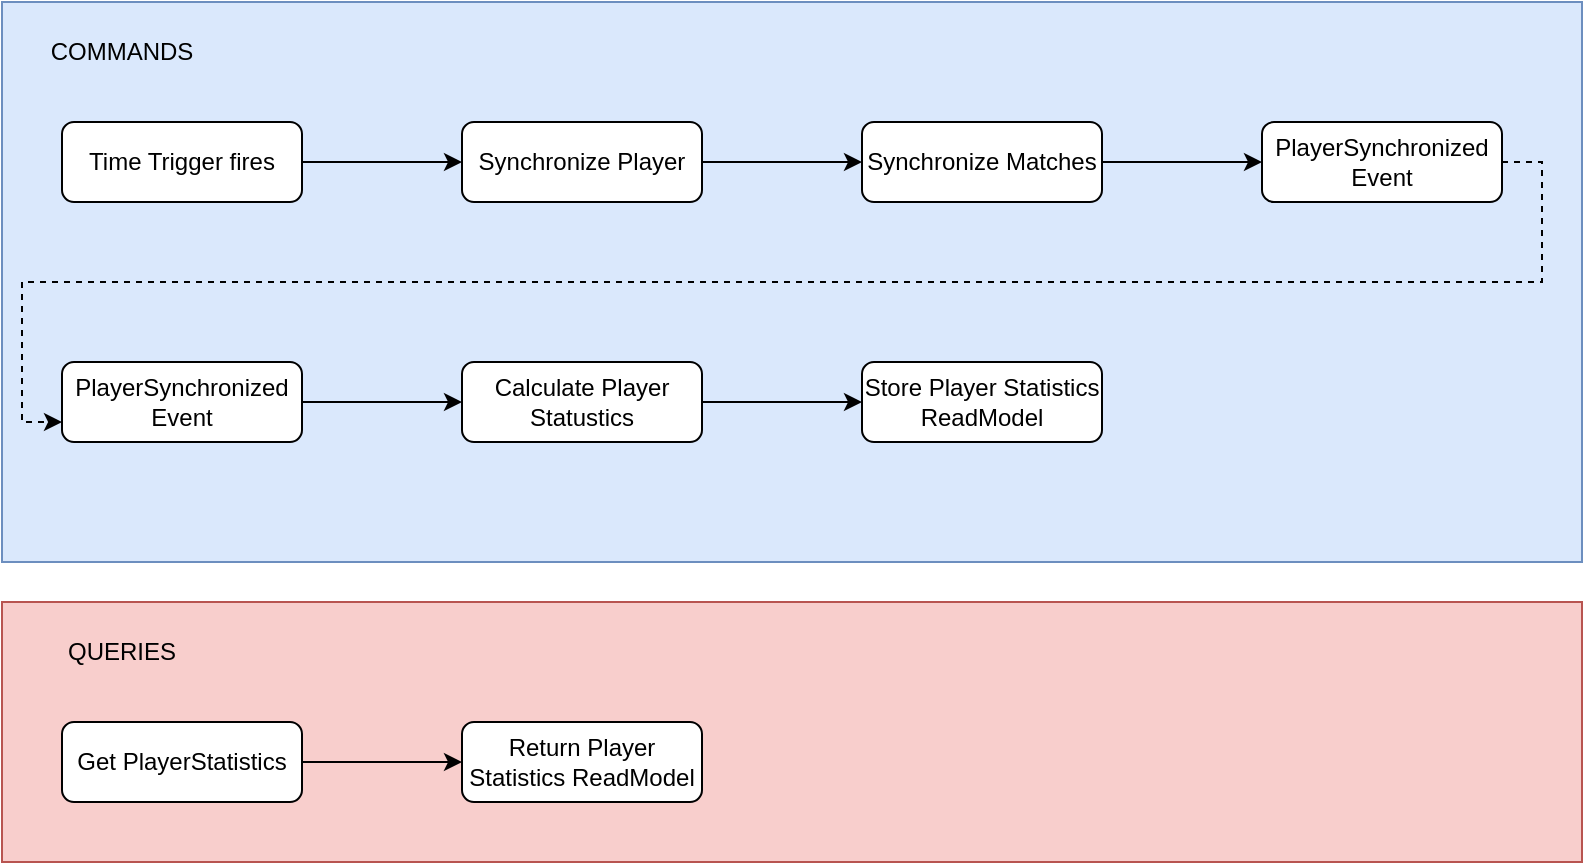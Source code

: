 <mxfile version="17.4.5" type="device"><diagram id="C5RBs43oDa-KdzZeNtuy" name="Page-1"><mxGraphModel dx="1422" dy="762" grid="1" gridSize="10" guides="1" tooltips="1" connect="1" arrows="1" fold="1" page="1" pageScale="1" pageWidth="827" pageHeight="1169" math="0" shadow="0"><root><mxCell id="WIyWlLk6GJQsqaUBKTNV-0"/><mxCell id="WIyWlLk6GJQsqaUBKTNV-1" parent="WIyWlLk6GJQsqaUBKTNV-0"/><mxCell id="DCtP26gXprQj0UTu2QdD-16" value="" style="rounded=0;whiteSpace=wrap;html=1;fillColor=#dae8fc;strokeColor=#6c8ebf;" vertex="1" parent="WIyWlLk6GJQsqaUBKTNV-1"><mxGeometry x="10" y="20" width="790" height="280" as="geometry"/></mxCell><mxCell id="DCtP26gXprQj0UTu2QdD-9" value="" style="edgeStyle=orthogonalEdgeStyle;rounded=0;orthogonalLoop=1;jettySize=auto;html=1;" edge="1" parent="WIyWlLk6GJQsqaUBKTNV-1" source="DCtP26gXprQj0UTu2QdD-1" target="DCtP26gXprQj0UTu2QdD-2"><mxGeometry relative="1" as="geometry"/></mxCell><mxCell id="DCtP26gXprQj0UTu2QdD-1" value="Time Trigger fires" style="rounded=1;whiteSpace=wrap;html=1;fontSize=12;glass=0;strokeWidth=1;shadow=0;" vertex="1" parent="WIyWlLk6GJQsqaUBKTNV-1"><mxGeometry x="40" y="80" width="120" height="40" as="geometry"/></mxCell><mxCell id="DCtP26gXprQj0UTu2QdD-10" value="" style="edgeStyle=orthogonalEdgeStyle;rounded=0;orthogonalLoop=1;jettySize=auto;html=1;" edge="1" parent="WIyWlLk6GJQsqaUBKTNV-1" source="DCtP26gXprQj0UTu2QdD-2" target="DCtP26gXprQj0UTu2QdD-3"><mxGeometry relative="1" as="geometry"/></mxCell><mxCell id="DCtP26gXprQj0UTu2QdD-2" value="Synchronize Player" style="rounded=1;whiteSpace=wrap;html=1;fontSize=12;glass=0;strokeWidth=1;shadow=0;" vertex="1" parent="WIyWlLk6GJQsqaUBKTNV-1"><mxGeometry x="240" y="80" width="120" height="40" as="geometry"/></mxCell><mxCell id="DCtP26gXprQj0UTu2QdD-11" value="" style="edgeStyle=orthogonalEdgeStyle;rounded=0;orthogonalLoop=1;jettySize=auto;html=1;" edge="1" parent="WIyWlLk6GJQsqaUBKTNV-1" source="DCtP26gXprQj0UTu2QdD-3" target="DCtP26gXprQj0UTu2QdD-4"><mxGeometry relative="1" as="geometry"/></mxCell><mxCell id="DCtP26gXprQj0UTu2QdD-3" value="Synchronize Matches" style="rounded=1;whiteSpace=wrap;html=1;fontSize=12;glass=0;strokeWidth=1;shadow=0;" vertex="1" parent="WIyWlLk6GJQsqaUBKTNV-1"><mxGeometry x="440" y="80" width="120" height="40" as="geometry"/></mxCell><mxCell id="DCtP26gXprQj0UTu2QdD-27" style="edgeStyle=orthogonalEdgeStyle;rounded=0;orthogonalLoop=1;jettySize=auto;html=1;entryX=0;entryY=0.75;entryDx=0;entryDy=0;dashed=1;" edge="1" parent="WIyWlLk6GJQsqaUBKTNV-1" source="DCtP26gXprQj0UTu2QdD-4" target="DCtP26gXprQj0UTu2QdD-5"><mxGeometry relative="1" as="geometry"><Array as="points"><mxPoint x="780" y="100"/><mxPoint x="780" y="160"/><mxPoint x="20" y="160"/><mxPoint x="20" y="230"/></Array></mxGeometry></mxCell><mxCell id="DCtP26gXprQj0UTu2QdD-4" value="PlayerSynchronized Event" style="rounded=1;whiteSpace=wrap;html=1;fontSize=12;glass=0;strokeWidth=1;shadow=0;" vertex="1" parent="WIyWlLk6GJQsqaUBKTNV-1"><mxGeometry x="640" y="80" width="120" height="40" as="geometry"/></mxCell><mxCell id="DCtP26gXprQj0UTu2QdD-12" value="" style="edgeStyle=orthogonalEdgeStyle;rounded=0;orthogonalLoop=1;jettySize=auto;html=1;" edge="1" parent="WIyWlLk6GJQsqaUBKTNV-1" source="DCtP26gXprQj0UTu2QdD-5" target="DCtP26gXprQj0UTu2QdD-6"><mxGeometry relative="1" as="geometry"/></mxCell><mxCell id="DCtP26gXprQj0UTu2QdD-5" value="PlayerSynchronized Event" style="rounded=1;whiteSpace=wrap;html=1;fontSize=12;glass=0;strokeWidth=1;shadow=0;" vertex="1" parent="WIyWlLk6GJQsqaUBKTNV-1"><mxGeometry x="40" y="200" width="120" height="40" as="geometry"/></mxCell><mxCell id="DCtP26gXprQj0UTu2QdD-13" value="" style="edgeStyle=orthogonalEdgeStyle;rounded=0;orthogonalLoop=1;jettySize=auto;html=1;" edge="1" parent="WIyWlLk6GJQsqaUBKTNV-1" source="DCtP26gXprQj0UTu2QdD-6" target="DCtP26gXprQj0UTu2QdD-7"><mxGeometry relative="1" as="geometry"/></mxCell><mxCell id="DCtP26gXprQj0UTu2QdD-6" value="Calculate Player Statustics" style="rounded=1;whiteSpace=wrap;html=1;fontSize=12;glass=0;strokeWidth=1;shadow=0;" vertex="1" parent="WIyWlLk6GJQsqaUBKTNV-1"><mxGeometry x="240" y="200" width="120" height="40" as="geometry"/></mxCell><mxCell id="DCtP26gXprQj0UTu2QdD-7" value="Store Player Statistics ReadModel" style="rounded=1;whiteSpace=wrap;html=1;fontSize=12;glass=0;strokeWidth=1;shadow=0;" vertex="1" parent="WIyWlLk6GJQsqaUBKTNV-1"><mxGeometry x="440" y="200" width="120" height="40" as="geometry"/></mxCell><mxCell id="DCtP26gXprQj0UTu2QdD-17" value="COMMANDS" style="text;html=1;strokeColor=none;fillColor=none;align=center;verticalAlign=middle;whiteSpace=wrap;rounded=0;" vertex="1" parent="WIyWlLk6GJQsqaUBKTNV-1"><mxGeometry x="40" y="30" width="60" height="30" as="geometry"/></mxCell><mxCell id="DCtP26gXprQj0UTu2QdD-19" value="" style="rounded=0;whiteSpace=wrap;html=1;fillColor=#f8cecc;strokeColor=#b85450;" vertex="1" parent="WIyWlLk6GJQsqaUBKTNV-1"><mxGeometry x="10" y="320" width="790" height="130" as="geometry"/></mxCell><mxCell id="DCtP26gXprQj0UTu2QdD-20" value="QUERIES" style="text;html=1;strokeColor=none;fillColor=none;align=center;verticalAlign=middle;whiteSpace=wrap;rounded=0;" vertex="1" parent="WIyWlLk6GJQsqaUBKTNV-1"><mxGeometry x="40" y="330" width="60" height="30" as="geometry"/></mxCell><mxCell id="DCtP26gXprQj0UTu2QdD-25" value="" style="edgeStyle=orthogonalEdgeStyle;rounded=0;orthogonalLoop=1;jettySize=auto;html=1;" edge="1" parent="WIyWlLk6GJQsqaUBKTNV-1" source="DCtP26gXprQj0UTu2QdD-21" target="DCtP26gXprQj0UTu2QdD-22"><mxGeometry relative="1" as="geometry"/></mxCell><mxCell id="DCtP26gXprQj0UTu2QdD-21" value="Get PlayerStatistics" style="rounded=1;whiteSpace=wrap;html=1;fontSize=12;glass=0;strokeWidth=1;shadow=0;" vertex="1" parent="WIyWlLk6GJQsqaUBKTNV-1"><mxGeometry x="40" y="380" width="120" height="40" as="geometry"/></mxCell><mxCell id="DCtP26gXprQj0UTu2QdD-22" value="Return Player Statistics ReadModel" style="rounded=1;whiteSpace=wrap;html=1;fontSize=12;glass=0;strokeWidth=1;shadow=0;" vertex="1" parent="WIyWlLk6GJQsqaUBKTNV-1"><mxGeometry x="240" y="380" width="120" height="40" as="geometry"/></mxCell></root></mxGraphModel></diagram></mxfile>